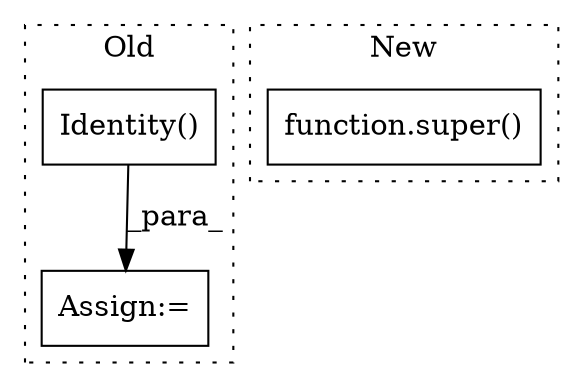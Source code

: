 digraph G {
subgraph cluster0 {
1 [label="Identity()" a="75" s="4184" l="13" shape="box"];
3 [label="Assign:=" a="68" s="4181" l="3" shape="box"];
label = "Old";
style="dotted";
}
subgraph cluster1 {
2 [label="function.super()" a="75" s="2641" l="7" shape="box"];
label = "New";
style="dotted";
}
1 -> 3 [label="_para_"];
}
